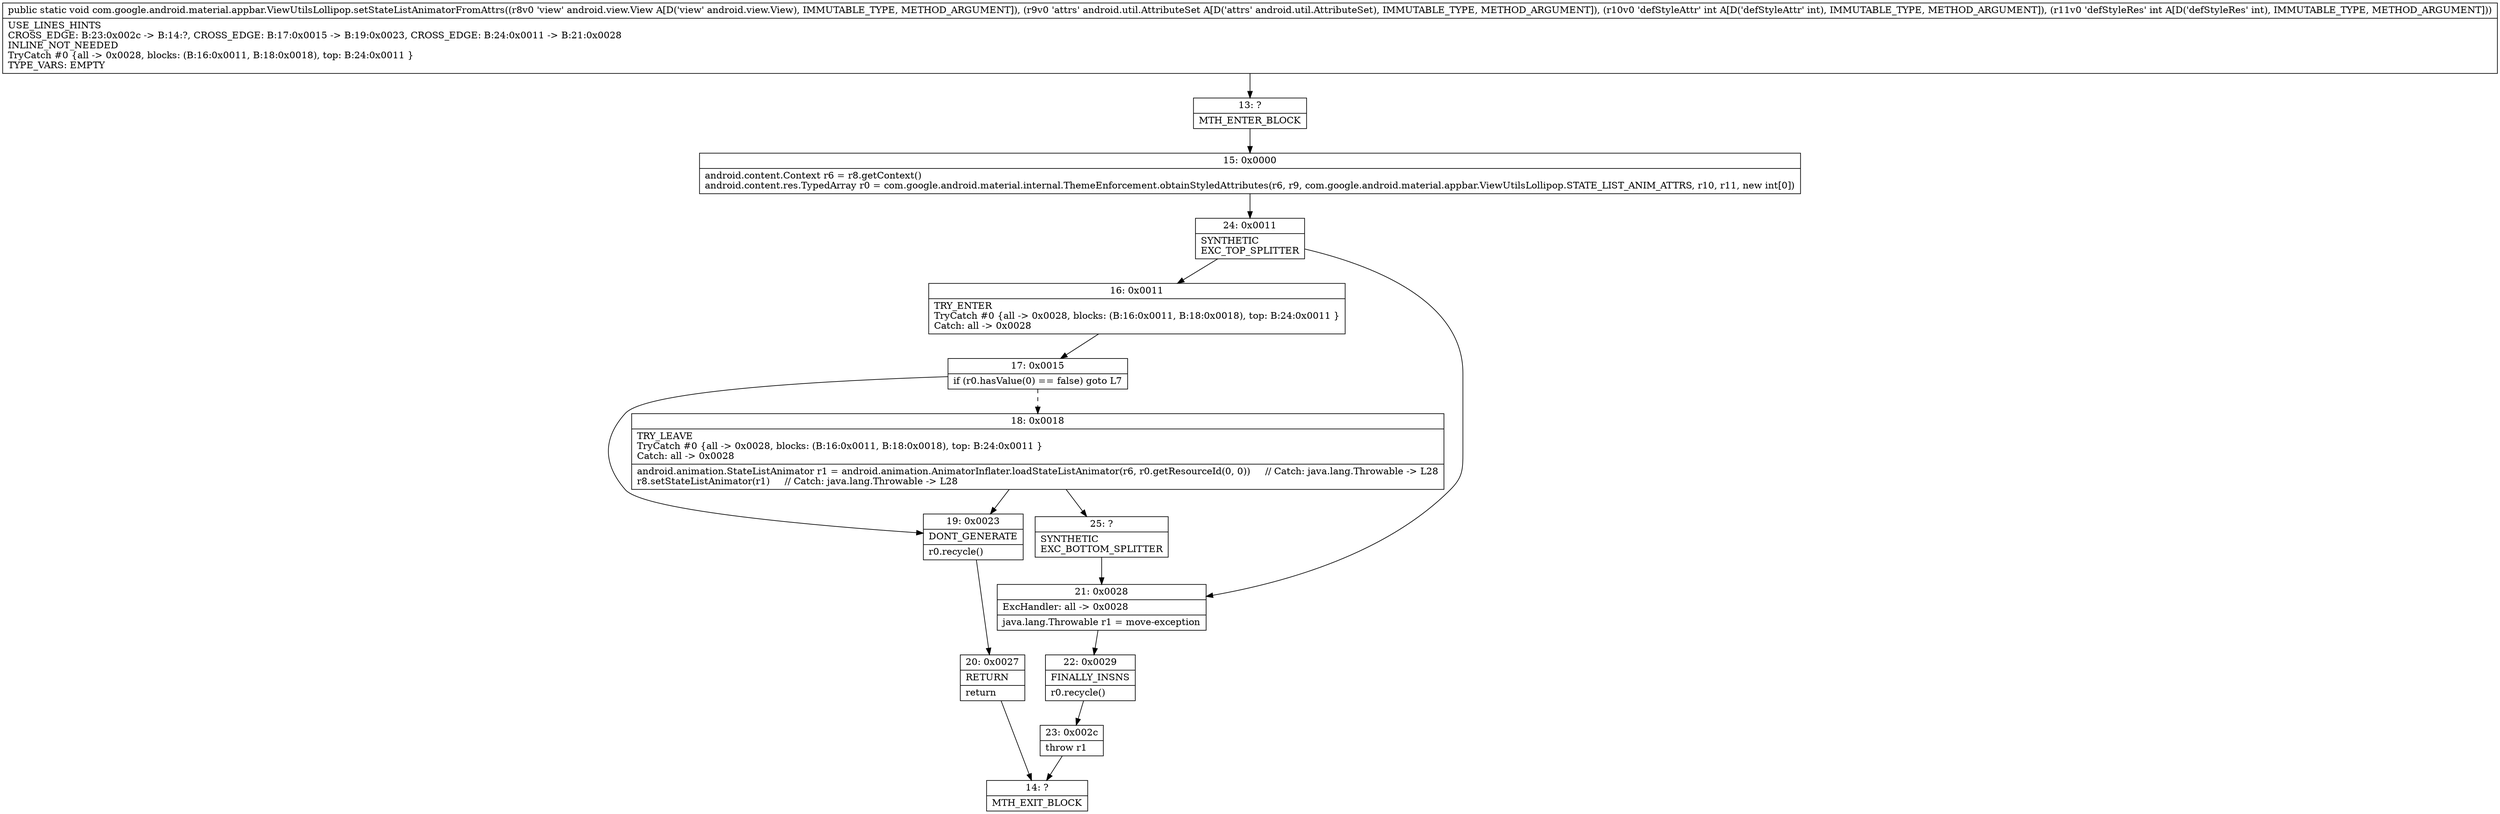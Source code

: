 digraph "CFG forcom.google.android.material.appbar.ViewUtilsLollipop.setStateListAnimatorFromAttrs(Landroid\/view\/View;Landroid\/util\/AttributeSet;II)V" {
Node_13 [shape=record,label="{13\:\ ?|MTH_ENTER_BLOCK\l}"];
Node_15 [shape=record,label="{15\:\ 0x0000|android.content.Context r6 = r8.getContext()\landroid.content.res.TypedArray r0 = com.google.android.material.internal.ThemeEnforcement.obtainStyledAttributes(r6, r9, com.google.android.material.appbar.ViewUtilsLollipop.STATE_LIST_ANIM_ATTRS, r10, r11, new int[0])\l}"];
Node_24 [shape=record,label="{24\:\ 0x0011|SYNTHETIC\lEXC_TOP_SPLITTER\l}"];
Node_16 [shape=record,label="{16\:\ 0x0011|TRY_ENTER\lTryCatch #0 \{all \-\> 0x0028, blocks: (B:16:0x0011, B:18:0x0018), top: B:24:0x0011 \}\lCatch: all \-\> 0x0028\l}"];
Node_17 [shape=record,label="{17\:\ 0x0015|if (r0.hasValue(0) == false) goto L7\l}"];
Node_18 [shape=record,label="{18\:\ 0x0018|TRY_LEAVE\lTryCatch #0 \{all \-\> 0x0028, blocks: (B:16:0x0011, B:18:0x0018), top: B:24:0x0011 \}\lCatch: all \-\> 0x0028\l|android.animation.StateListAnimator r1 = android.animation.AnimatorInflater.loadStateListAnimator(r6, r0.getResourceId(0, 0))     \/\/ Catch: java.lang.Throwable \-\> L28\lr8.setStateListAnimator(r1)     \/\/ Catch: java.lang.Throwable \-\> L28\l}"];
Node_25 [shape=record,label="{25\:\ ?|SYNTHETIC\lEXC_BOTTOM_SPLITTER\l}"];
Node_19 [shape=record,label="{19\:\ 0x0023|DONT_GENERATE\l|r0.recycle()\l}"];
Node_20 [shape=record,label="{20\:\ 0x0027|RETURN\l|return\l}"];
Node_14 [shape=record,label="{14\:\ ?|MTH_EXIT_BLOCK\l}"];
Node_21 [shape=record,label="{21\:\ 0x0028|ExcHandler: all \-\> 0x0028\l|java.lang.Throwable r1 = move\-exception\l}"];
Node_22 [shape=record,label="{22\:\ 0x0029|FINALLY_INSNS\l|r0.recycle()\l}"];
Node_23 [shape=record,label="{23\:\ 0x002c|throw r1\l}"];
MethodNode[shape=record,label="{public static void com.google.android.material.appbar.ViewUtilsLollipop.setStateListAnimatorFromAttrs((r8v0 'view' android.view.View A[D('view' android.view.View), IMMUTABLE_TYPE, METHOD_ARGUMENT]), (r9v0 'attrs' android.util.AttributeSet A[D('attrs' android.util.AttributeSet), IMMUTABLE_TYPE, METHOD_ARGUMENT]), (r10v0 'defStyleAttr' int A[D('defStyleAttr' int), IMMUTABLE_TYPE, METHOD_ARGUMENT]), (r11v0 'defStyleRes' int A[D('defStyleRes' int), IMMUTABLE_TYPE, METHOD_ARGUMENT]))  | USE_LINES_HINTS\lCROSS_EDGE: B:23:0x002c \-\> B:14:?, CROSS_EDGE: B:17:0x0015 \-\> B:19:0x0023, CROSS_EDGE: B:24:0x0011 \-\> B:21:0x0028\lINLINE_NOT_NEEDED\lTryCatch #0 \{all \-\> 0x0028, blocks: (B:16:0x0011, B:18:0x0018), top: B:24:0x0011 \}\lTYPE_VARS: EMPTY\l}"];
MethodNode -> Node_13;Node_13 -> Node_15;
Node_15 -> Node_24;
Node_24 -> Node_16;
Node_24 -> Node_21;
Node_16 -> Node_17;
Node_17 -> Node_18[style=dashed];
Node_17 -> Node_19;
Node_18 -> Node_19;
Node_18 -> Node_25;
Node_25 -> Node_21;
Node_19 -> Node_20;
Node_20 -> Node_14;
Node_21 -> Node_22;
Node_22 -> Node_23;
Node_23 -> Node_14;
}

